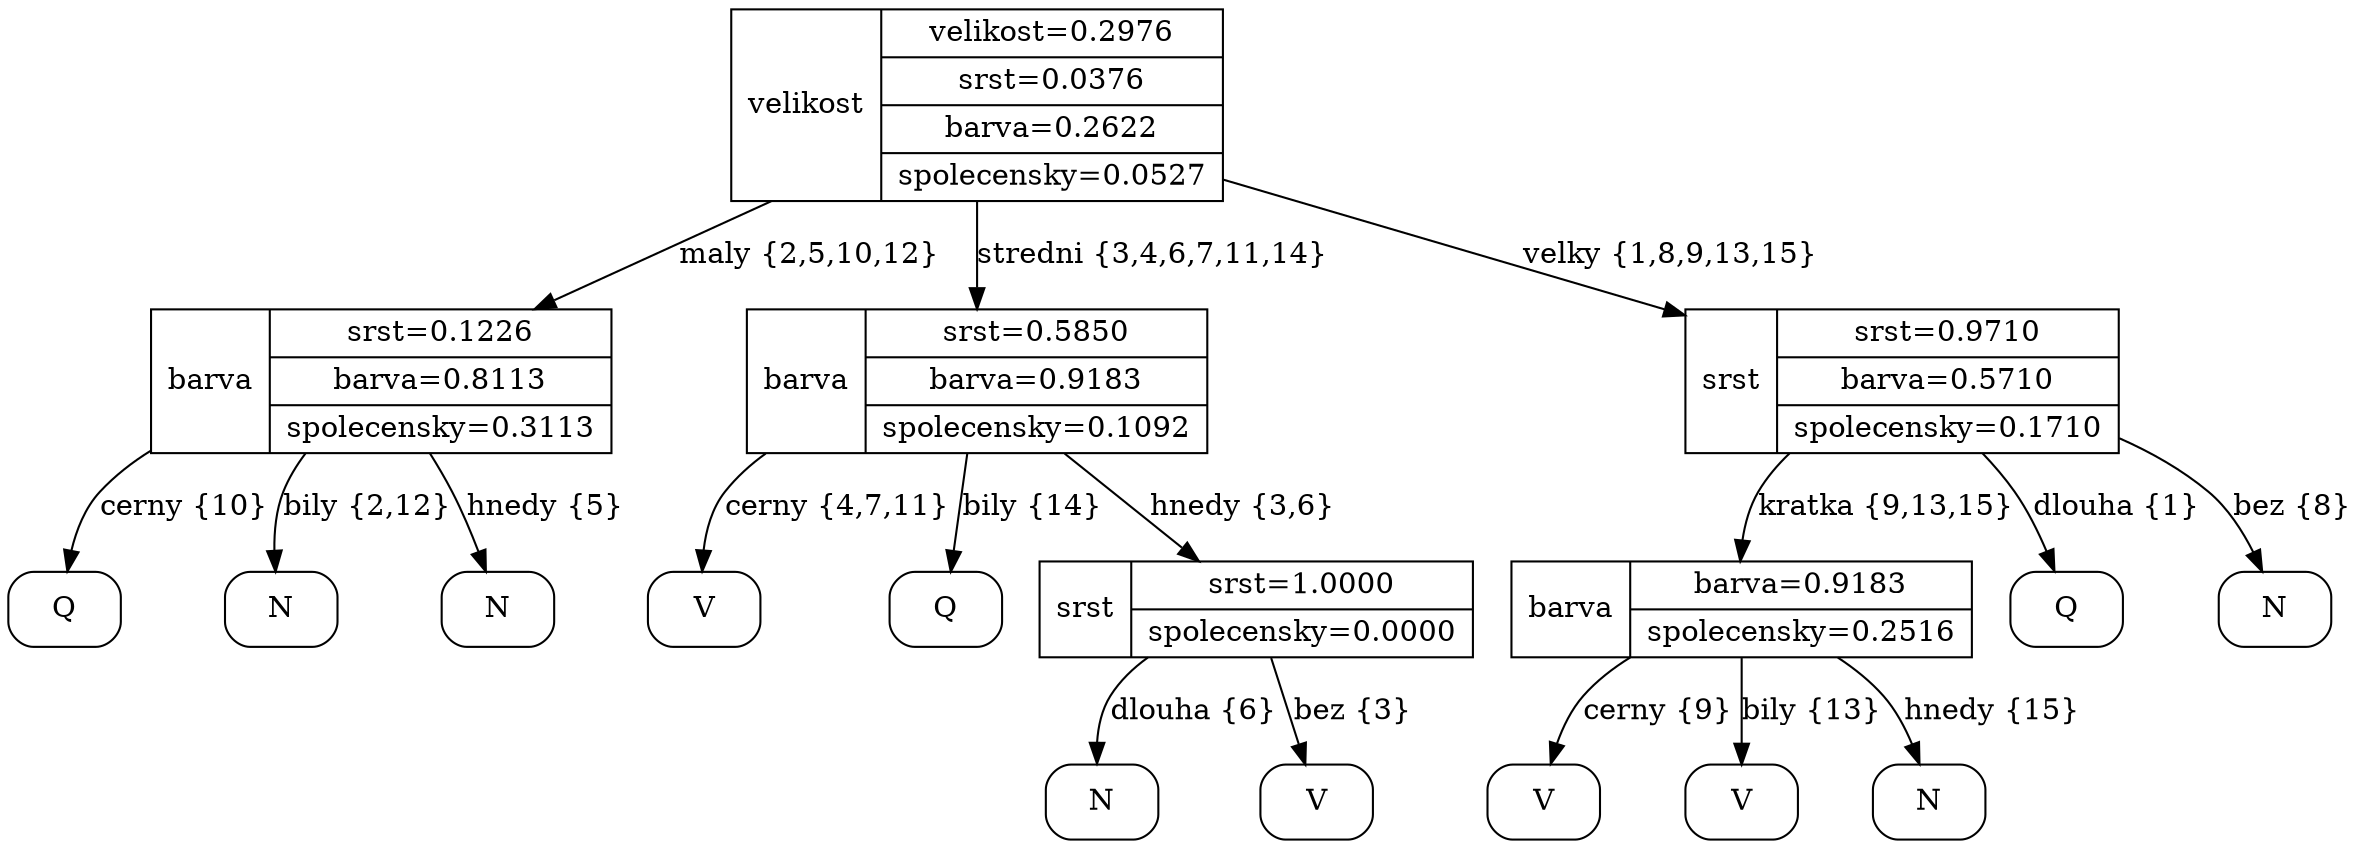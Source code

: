 digraph {
uzel1 [shape=record, label="velikost|{velikost=0.2976|srst=0.0376|barva=0.2622|spolecensky=0.0527}"]
uzel1 -> uzel20 [label="maly {2,5,10,12}"]
uzel20 [shape=record, label="barva|{srst=0.1226|barva=0.8113|spolecensky=0.3113}"]
uzel20 -> uzel210 [label="cerny {10}"]
uzel210 [shape=box, style=rounded, label="Q"]
uzel20 -> uzel220 [label="bily {2,12}"]
uzel220 [shape=box, style=rounded, label="N"]
uzel20 -> uzel230 [label="hnedy {5}"]
uzel230 [shape=box, style=rounded, label="N"]
uzel1 -> uzel30 [label="stredni {3,4,6,7,11,14}"]
uzel30 [shape=record, label="barva|{srst=0.5850|barva=0.9183|spolecensky=0.1092}"]
uzel30 -> uzel310 [label="cerny {4,7,11}"]
uzel310 [shape=box, style=rounded, label="V"]
uzel30 -> uzel320 [label="bily {14}"]
uzel320 [shape=box, style=rounded, label="Q"]
uzel30 -> uzel330 [label="hnedy {3,6}"]
uzel330 [shape=record, label="srst|{srst=1.0000|spolecensky=0.0000}"]
uzel330 -> uzel3310 [label="dlouha {6}"]
uzel3310 [shape=box, style=rounded, label="N"]
uzel330 -> uzel3320 [label="bez {3}"]
uzel3320 [shape=box, style=rounded, label="V"]
uzel1 -> uzel40 [label="velky {1,8,9,13,15}"]
uzel40 [shape=record, label="srst|{srst=0.9710|barva=0.5710|spolecensky=0.1710}"]
uzel40 -> uzel410 [label="kratka {9,13,15}"]
uzel410 [shape=record, label="barva|{barva=0.9183|spolecensky=0.2516}"]
uzel410 -> uzel4110 [label="cerny {9}"]
uzel4110 [shape=box, style=rounded, label="V"]
uzel410 -> uzel4120 [label="bily {13}"]
uzel4120 [shape=box, style=rounded, label="V"]
uzel410 -> uzel4130 [label="hnedy {15}"]
uzel4130 [shape=box, style=rounded, label="N"]
uzel40 -> uzel420 [label="dlouha {1}"]
uzel420 [shape=box, style=rounded, label="Q"]
uzel40 -> uzel430 [label="bez {8}"]
uzel430 [shape=box, style=rounded, label="N"]
}
